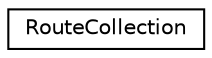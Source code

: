 digraph "Graphical Class Hierarchy"
{
  edge [fontname="Helvetica",fontsize="10",labelfontname="Helvetica",labelfontsize="10"];
  node [fontname="Helvetica",fontsize="10",shape=record];
  rankdir="LR";
  Node1 [label="RouteCollection",height=0.2,width=0.4,color="black", fillcolor="white", style="filled",URL="$class_cake_1_1_routing_1_1_route_collection.html"];
}

